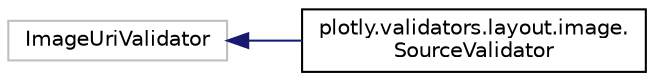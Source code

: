 digraph "Graphical Class Hierarchy"
{
 // LATEX_PDF_SIZE
  edge [fontname="Helvetica",fontsize="10",labelfontname="Helvetica",labelfontsize="10"];
  node [fontname="Helvetica",fontsize="10",shape=record];
  rankdir="LR";
  Node4075 [label="ImageUriValidator",height=0.2,width=0.4,color="grey75", fillcolor="white", style="filled",tooltip=" "];
  Node4075 -> Node0 [dir="back",color="midnightblue",fontsize="10",style="solid",fontname="Helvetica"];
  Node0 [label="plotly.validators.layout.image.\lSourceValidator",height=0.2,width=0.4,color="black", fillcolor="white", style="filled",URL="$classplotly_1_1validators_1_1layout_1_1image_1_1_source_validator.html",tooltip=" "];
}
